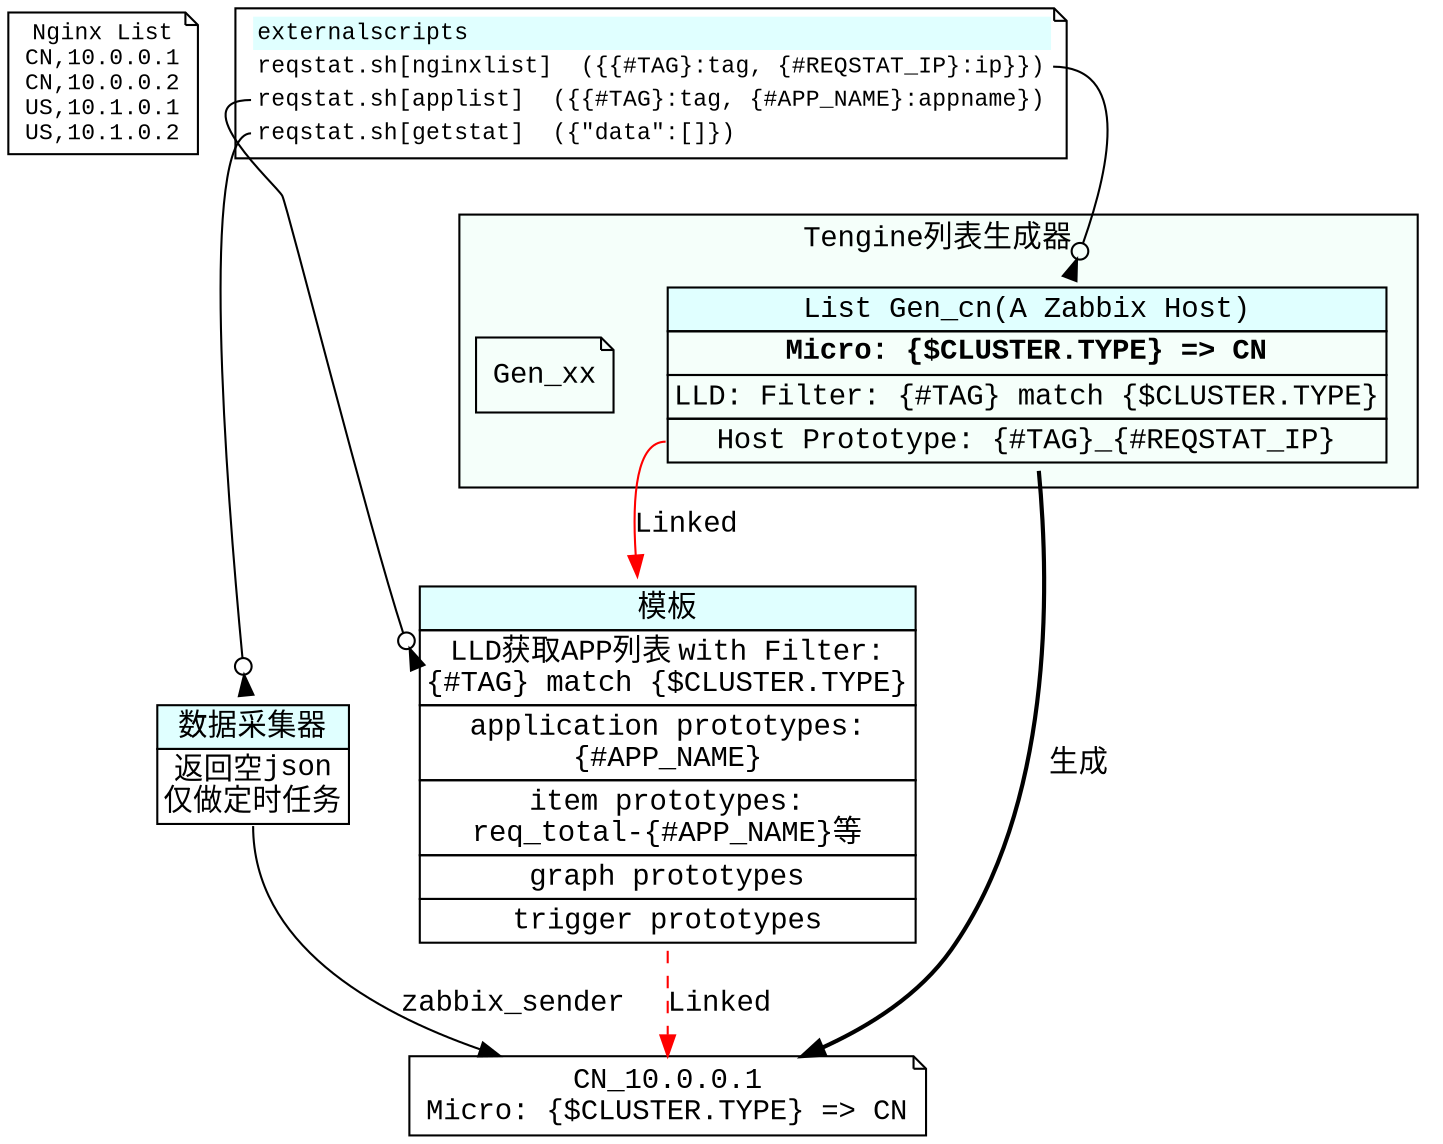 digraph zabbix {
	fontname = "Courier New, SimSun";
	node [shape=Mrecord,fontname="MONACO,Courier New,SimSun"];
	edge [fontname="Courier New,SimSun"];
	
	nginxlist [fontsize=11, shape="note", label="Nginx List\nCN,10.0.0.1\nCN,10.0.0.2\nUS,10.1.0.1\nUS,10.1.0.2"];
	extscript [fontsize=11, shape="note", label=<
		<table border="0" cellborder="0" cellspacing="0" align="left">
			<tr><td align="left" bgcolor="lightcyan">externalscripts</td></tr>
			<tr><td align="left" port="nginx">reqstat.sh[nginxlist]  ({{#TAG}:tag, {#REQSTAT_IP}:ip}})</td></tr>
			<tr><td align="left" port="applist">reqstat.sh[applist]  ({{#TAG}:tag, {#APP_NAME}:appname})</td></tr>
			<tr><td align="left" port="getstat">reqstat.sh[getstat]  ({"data":[]})</td></tr>

  		</table>
  	>];
	
	subgraph cluster_listgen{
		label="Tengine列表生成器";
		style="filled";
		bgcolor="mintcream";
		gen_cn [shape="plaintext", label=<
			<table border="0" cellborder="1" cellspacing="0" align="left">
				<tr><td bgcolor="lightcyan">List Gen_cn(A Zabbix Host)</td></tr>
				<tr><td><b>Micro: {$CLUSTER.TYPE} =&gt; CN</b></td></tr>
				<tr><td>LLD: Filter: {#TAG} match {$CLUSTER.TYPE}</td></tr>
				<tr><td port="host">Host Prototype: {#TAG}_{#REQSTAT_IP}</td></tr>
			</table>
		>];
		gen_xxx [shape=note,label="Gen_xx"];
		
	}
	
	extscript:nginx -> gen_cn [arrowhead=invodot];
	gen_cn:host:w -> template[label="Linked", color="red"];
	
	sender [shape="plaintext", label=<
		<table border="0" cellborder="1" cellspacing="0" align="left">
			<tr><td bgcolor="lightcyan">数据采集器</td></tr>
			<tr><td port="sender">返回空json<br />仅做定时任务</td></tr>
		</table>
	>];

	extscript:getstat:w -> sender [arrowhead=invodot];

	template [shape="plaintext", label=<
		<table border="0" cellborder="1" cellspacing="0" align="left">
			<tr><td bgcolor="lightcyan">模板</td></tr>
			<tr><td port="applist">LLD获取APP列表 with Filter:<br />{#TAG} match {$CLUSTER.TYPE}</td></tr>
			<tr><td port="application">application prototypes:<br/>{#APP_NAME}</td></tr>
			<tr><td port="item">item prototypes:<br/>req_total-{#APP_NAME}等</td></tr>
			<tr><td port="graph">graph prototypes</td></tr>
			<tr><td port="trigger">trigger prototypes</td></tr>
		</table>
	>];
	
	extscript:applist -> template:applist[arrowhead=invodot];
	
	host_cn[shape=note,label="CN_10.0.0.1\nMicro: {$CLUSTER.TYPE} => CN"];	
	gen_cn ->host_cn[label=" 生成", style="bold"];
	sender:sender -> host_cn[label="zabbix_sender"];
	
	template -> host_cn[style="dashed", color="red", label="Linked"];
	
	
}